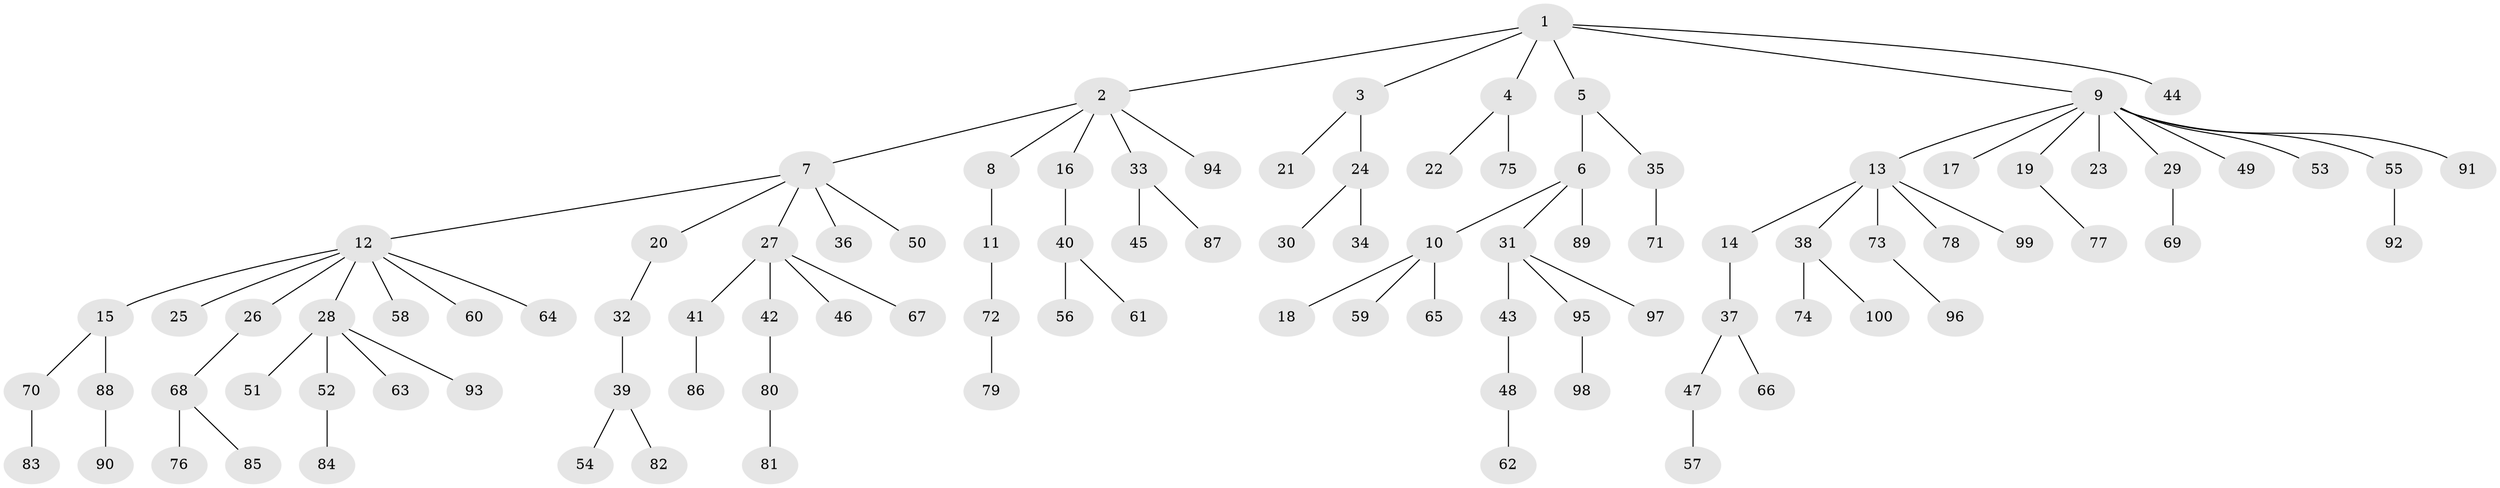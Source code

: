 // coarse degree distribution, {2: 0.21428571428571427, 5: 0.014285714285714285, 4: 0.014285714285714285, 1: 0.6714285714285714, 3: 0.05714285714285714, 34: 0.014285714285714285, 6: 0.014285714285714285}
// Generated by graph-tools (version 1.1) at 2025/56/03/04/25 21:56:07]
// undirected, 100 vertices, 99 edges
graph export_dot {
graph [start="1"]
  node [color=gray90,style=filled];
  1;
  2;
  3;
  4;
  5;
  6;
  7;
  8;
  9;
  10;
  11;
  12;
  13;
  14;
  15;
  16;
  17;
  18;
  19;
  20;
  21;
  22;
  23;
  24;
  25;
  26;
  27;
  28;
  29;
  30;
  31;
  32;
  33;
  34;
  35;
  36;
  37;
  38;
  39;
  40;
  41;
  42;
  43;
  44;
  45;
  46;
  47;
  48;
  49;
  50;
  51;
  52;
  53;
  54;
  55;
  56;
  57;
  58;
  59;
  60;
  61;
  62;
  63;
  64;
  65;
  66;
  67;
  68;
  69;
  70;
  71;
  72;
  73;
  74;
  75;
  76;
  77;
  78;
  79;
  80;
  81;
  82;
  83;
  84;
  85;
  86;
  87;
  88;
  89;
  90;
  91;
  92;
  93;
  94;
  95;
  96;
  97;
  98;
  99;
  100;
  1 -- 2;
  1 -- 3;
  1 -- 4;
  1 -- 5;
  1 -- 9;
  1 -- 44;
  2 -- 7;
  2 -- 8;
  2 -- 16;
  2 -- 33;
  2 -- 94;
  3 -- 21;
  3 -- 24;
  4 -- 22;
  4 -- 75;
  5 -- 6;
  5 -- 35;
  6 -- 10;
  6 -- 31;
  6 -- 89;
  7 -- 12;
  7 -- 20;
  7 -- 27;
  7 -- 36;
  7 -- 50;
  8 -- 11;
  9 -- 13;
  9 -- 17;
  9 -- 19;
  9 -- 23;
  9 -- 29;
  9 -- 49;
  9 -- 53;
  9 -- 55;
  9 -- 91;
  10 -- 18;
  10 -- 59;
  10 -- 65;
  11 -- 72;
  12 -- 15;
  12 -- 25;
  12 -- 26;
  12 -- 28;
  12 -- 58;
  12 -- 60;
  12 -- 64;
  13 -- 14;
  13 -- 38;
  13 -- 73;
  13 -- 78;
  13 -- 99;
  14 -- 37;
  15 -- 70;
  15 -- 88;
  16 -- 40;
  19 -- 77;
  20 -- 32;
  24 -- 30;
  24 -- 34;
  26 -- 68;
  27 -- 41;
  27 -- 42;
  27 -- 46;
  27 -- 67;
  28 -- 51;
  28 -- 52;
  28 -- 63;
  28 -- 93;
  29 -- 69;
  31 -- 43;
  31 -- 95;
  31 -- 97;
  32 -- 39;
  33 -- 45;
  33 -- 87;
  35 -- 71;
  37 -- 47;
  37 -- 66;
  38 -- 74;
  38 -- 100;
  39 -- 54;
  39 -- 82;
  40 -- 56;
  40 -- 61;
  41 -- 86;
  42 -- 80;
  43 -- 48;
  47 -- 57;
  48 -- 62;
  52 -- 84;
  55 -- 92;
  68 -- 76;
  68 -- 85;
  70 -- 83;
  72 -- 79;
  73 -- 96;
  80 -- 81;
  88 -- 90;
  95 -- 98;
}
